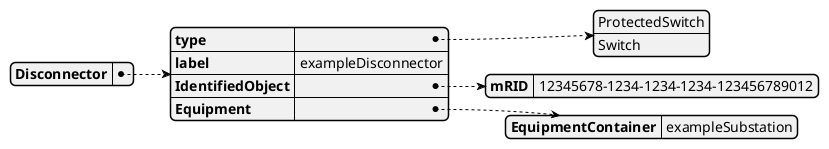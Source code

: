 @startjson
{
  "Disconnector": {
    "type": [
      "ProtectedSwitch",
      "Switch"
    ],
    "label": "exampleDisconnector",
    "IdentifiedObject": {
      "mRID": "12345678-1234-1234-1234-123456789012"
    },
    "Equipment": {
      "EquipmentContainer": "exampleSubstation"
    }
  }
}
@endjson
